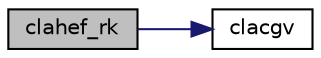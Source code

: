 digraph "clahef_rk"
{
 // LATEX_PDF_SIZE
  edge [fontname="Helvetica",fontsize="10",labelfontname="Helvetica",labelfontsize="10"];
  node [fontname="Helvetica",fontsize="10",shape=record];
  rankdir="LR";
  Node1 [label="clahef_rk",height=0.2,width=0.4,color="black", fillcolor="grey75", style="filled", fontcolor="black",tooltip="CLAHEF_RK computes a partial factorization of a complex Hermitian indefinite matrix using bounded Bun..."];
  Node1 -> Node2 [color="midnightblue",fontsize="10",style="solid",fontname="Helvetica"];
  Node2 [label="clacgv",height=0.2,width=0.4,color="black", fillcolor="white", style="filled",URL="$clacgv_8f.html#a0ff51770edb0cdc7328fdae7ace7954e",tooltip="CLACGV conjugates a complex vector."];
}
